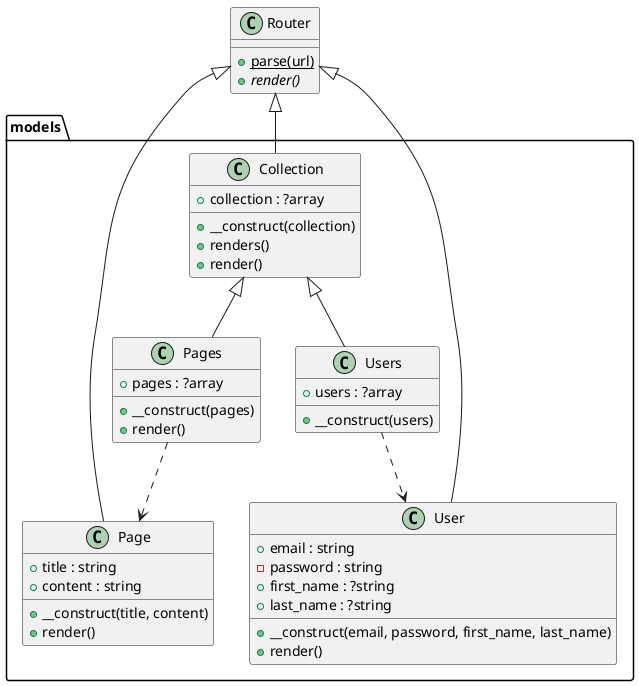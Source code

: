 @startuml class-diagram
  class "Router" as Router {
    {static} +parse(url)
    {abstract} +render()
  }
  package models as models {
    class "Pages" as models_Pages {
      +pages : ?array
      +__construct(pages)
      +render()
    }
    class "Page" as models_Page {
      +title : string
      +content : string
      +__construct(title, content)
      +render()
    }
    class "User" as models_User {
      +email : string
      -password : string
      +first_name : ?string
      +last_name : ?string
      +__construct(email, password, first_name, last_name)
      +render()
    }
    class "Users" as models_Users {
      +users : ?array
      +__construct(users)
    }
    class "Collection" as models_Collection {
      +collection : ?array
      +__construct(collection)
      +renders()
      +render()
    }
  }
  Router <|-- models_Collection
  Router <|-- models_Page
  Router <|-- models_User
  models_Collection <|-- models_Pages
  models_Collection <|-- models_Users
  models_Pages ..> models_Page
  models_Users ..> models_User
@enduml

